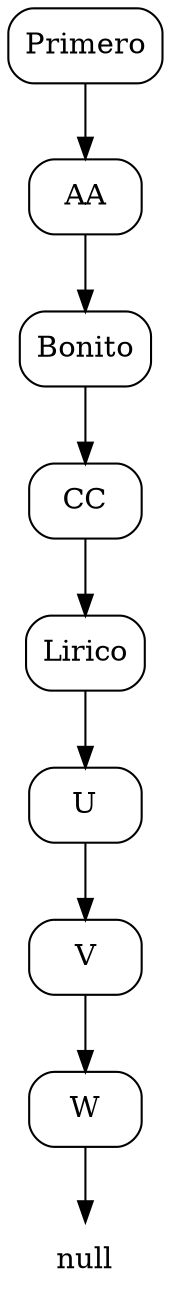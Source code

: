 digraph D {
start[shape = box style = rounded label = "Primero"];
start-> nodo0;
nodo0[shape = record style = rounded label = "AA"];
nodo0->nodo1;
nodo1[shape = record style = rounded label = "Bonito"];
nodo1->nodo2;
nodo2[shape = record style = rounded label = "CC"];
nodo2->nodo3;
nodo3[shape = record style = rounded label = "Lirico"];
nodo3->nodo4;
nodo4[shape = record style = rounded label = "U"];
nodo4->nodo5;
nodo5[shape = record style = rounded label = "V"];
nodo5->nodo6;
nodo6[shape = record style = rounded label = "W"];
nodo6->end;
end[shape = none label = "null"];
}
